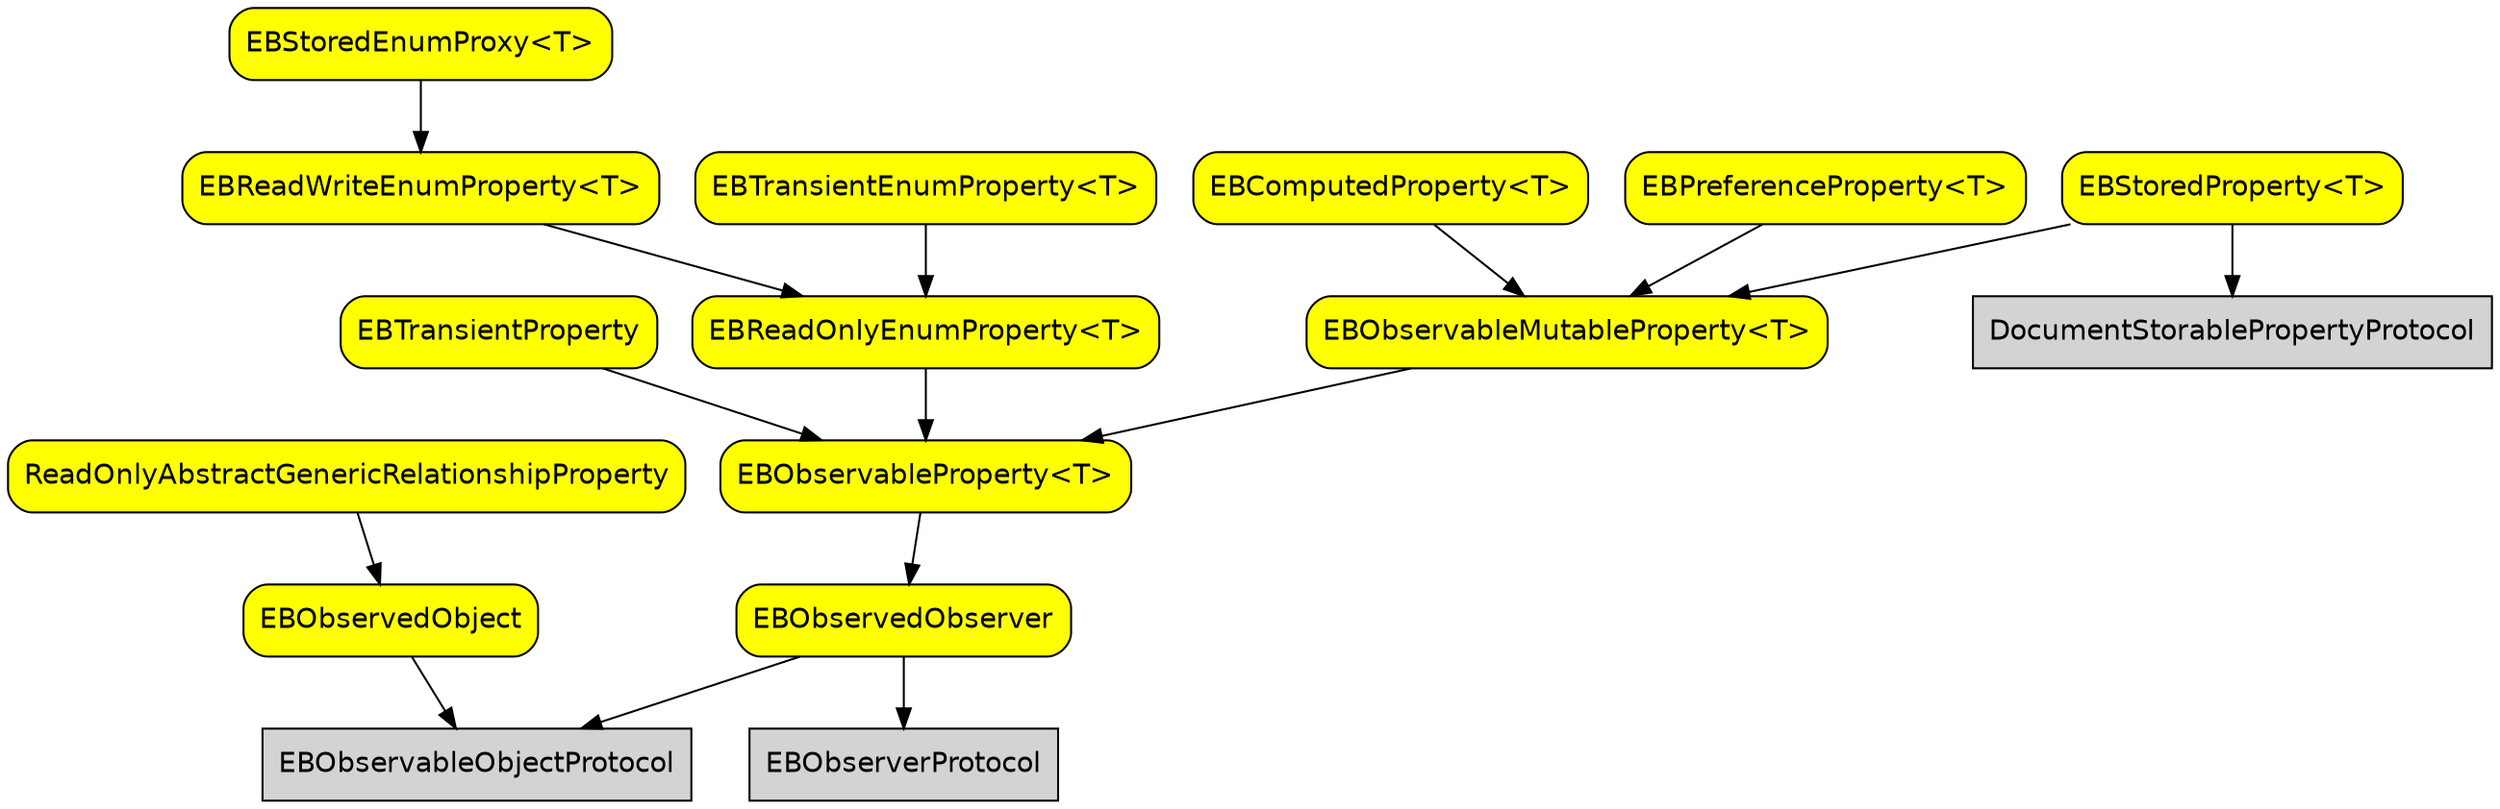 digraph G {

  node [shape=box fontname=helvetica fillcolor=lightgray style=filled] ;

  EBObservableObjectProtocol ;
  EBObserverProtocol ;
  DocumentStorablePropertyProtocol ;

  node [shape=box fontname=helvetica style="rounded,filled" fillcolor=yellow] ;

  EBObservedObject -> EBObservableObjectProtocol ;
  EBObservedObserver -> EBObservableObjectProtocol ;
  EBObservedObserver -> EBObserverProtocol ;
  "EBObservableProperty<T>" -> EBObservedObserver ;
  ReadOnlyAbstractGenericRelationshipProperty -> EBObservedObject ;
  EBTransientProperty -> "EBObservableProperty<T>" ;
  "EBReadOnlyEnumProperty<T>" -> "EBObservableProperty<T>" ;
  "EBObservableMutableProperty<T>" -> "EBObservableProperty<T>" ;
  "EBComputedProperty<T>" -> "EBObservableMutableProperty<T>" ;
  "EBPreferenceProperty<T>" -> "EBObservableMutableProperty<T>" ;
  "EBStoredProperty<T>" -> "EBObservableMutableProperty<T>" ;
  "EBStoredProperty<T>" -> DocumentStorablePropertyProtocol ;
  "EBReadWriteEnumProperty<T>" -> "EBReadOnlyEnumProperty<T>" ;
  "EBTransientEnumProperty<T>" -> "EBReadOnlyEnumProperty<T>" ;
  "EBStoredEnumProxy<T>" -> "EBReadWriteEnumProperty<T>" ;
 }
